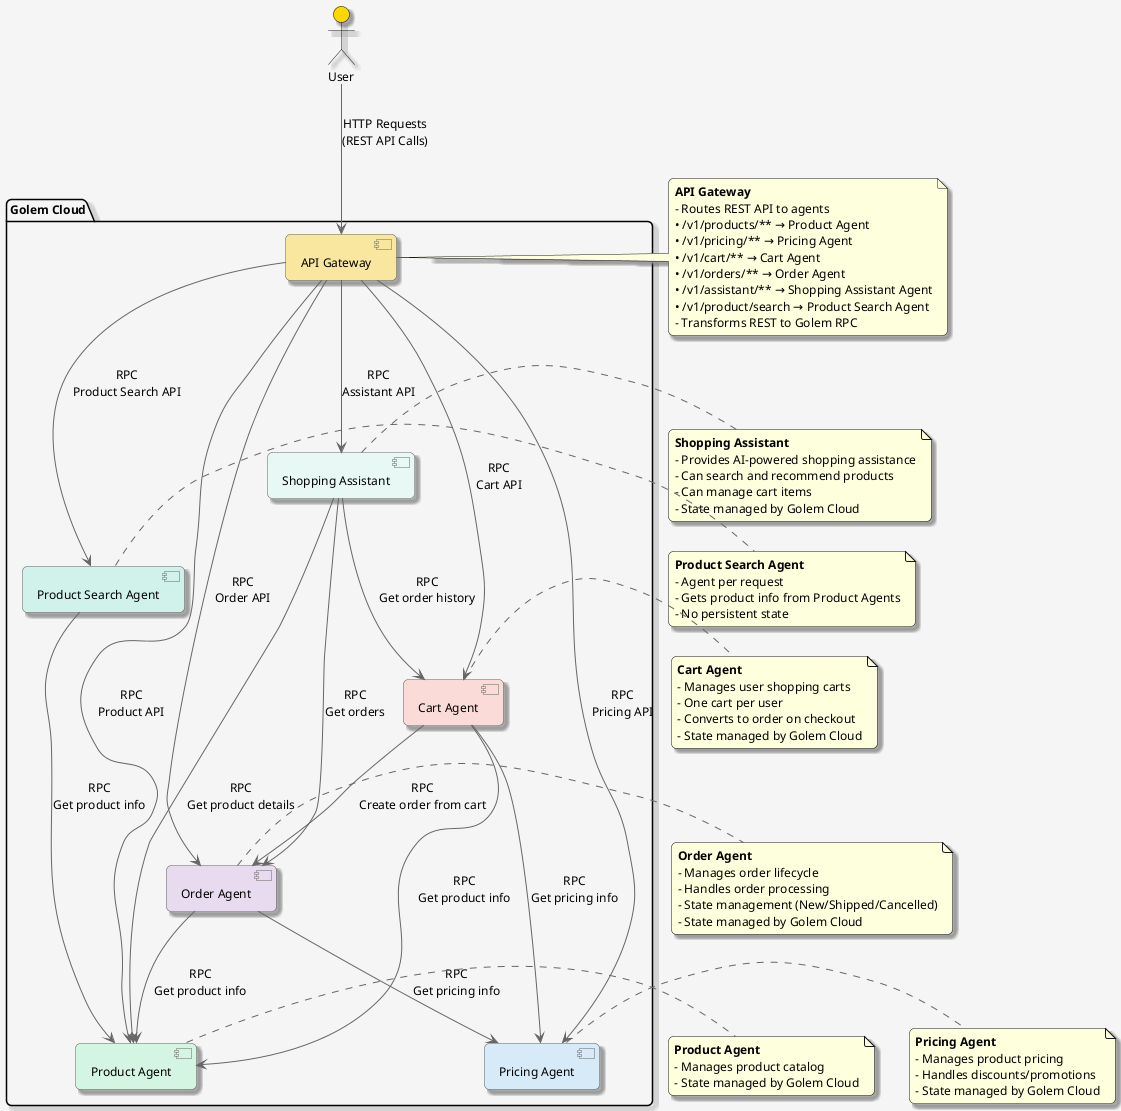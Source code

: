 @startuml Golem Shopping Architecture

' Define styles
skinparam componentStyle uml2
skinparam backgroundColor #F5F5F5
skinparam defaultFontName Arial
skinparam defaultFontSize 12
skinparam roundcorner 10
skinparam shadowing true
skinparam ArrowColor #666666
skinparam ComponentBackgroundColor #E8E8E8
skinparam ComponentBorderColor #666666

' Define components
actor "User" as user #FFD700

package "Golem Cloud" {
    [API Gateway] as gateway #F9E79F
    [Product Agent] as product #D5F5E3
    [Pricing Agent] as pricing #D6EAF8
    [Cart Agent] as cart #FADBD8
    [Order Agent] as order #E8DAEF
    [Product Search Agent] as product_search #D1F2EB
    [Shopping Assistant] as assistant #E8F8F5
}

' Define relationships
user --> gateway : "HTTP Requests\n(REST API Calls)"

gateway --> product : "RPC\nProduct API"
gateway --> pricing : "RPC\nPricing API"
gateway --> cart : "RPC\nCart API"
gateway --> order : "RPC\nOrder API"
gateway --> product_search : "RPC\nProduct Search API"
gateway --> assistant : "RPC\nAssistant API"

' Agent-to-agent communication
cart --> product : "RPC\nGet product info"
cart --> pricing : "RPC\nGet pricing info"
cart --> order : "RPC\nCreate order from cart"
order --> product : "RPC\nGet product info"
order --> pricing : "RPC\nGet pricing info"
product_search --> product : "RPC\nGet product info"

' Shopping Assistant relationships
assistant --> cart : "RPC\nGet order history"
assistant --> order : "RPC\nGet orders"
assistant --> product : "RPC\nGet product details"

' Add notes
note right of gateway
  <b>API Gateway</b>
  - Routes REST API to agents
  • /v1/products/** → Product Agent
  • /v1/pricing/** → Pricing Agent
  • /v1/cart/** → Cart Agent
  • /v1/orders/** → Order Agent
  • /v1/assistant/** → Shopping Assistant Agent
  • /v1/product/search → Product Search Agent
  - Transforms REST to Golem RPC
end note

note right of product
  <b>Product Agent</b>
  - Manages product catalog
  - State managed by Golem Cloud
end note

note right of pricing
  <b>Pricing Agent</b>
  - Manages product pricing
  - Handles discounts/promotions
  - State managed by Golem Cloud
end note

note right of cart
  <b>Cart Agent</b>
  - Manages user shopping carts
  - One cart per user
  - Converts to order on checkout
  - State managed by Golem Cloud
end note

note right of order
  <b>Order Agent</b>
  - Manages order lifecycle
  - Handles order processing
  - State management (New/Shipped/Cancelled)
  - State managed by Golem Cloud
end note

note right of product_search
  <b>Product Search Agent</b>
  - Agent per request
  - Gets product info from Product Agents
  - No persistent state
end note

note right of assistant
  <b>Shopping Assistant</b>
  - Provides AI-powered shopping assistance
  - Can search and recommend products
  - Can manage cart items
  - State managed by Golem Cloud
end note

@enduml
